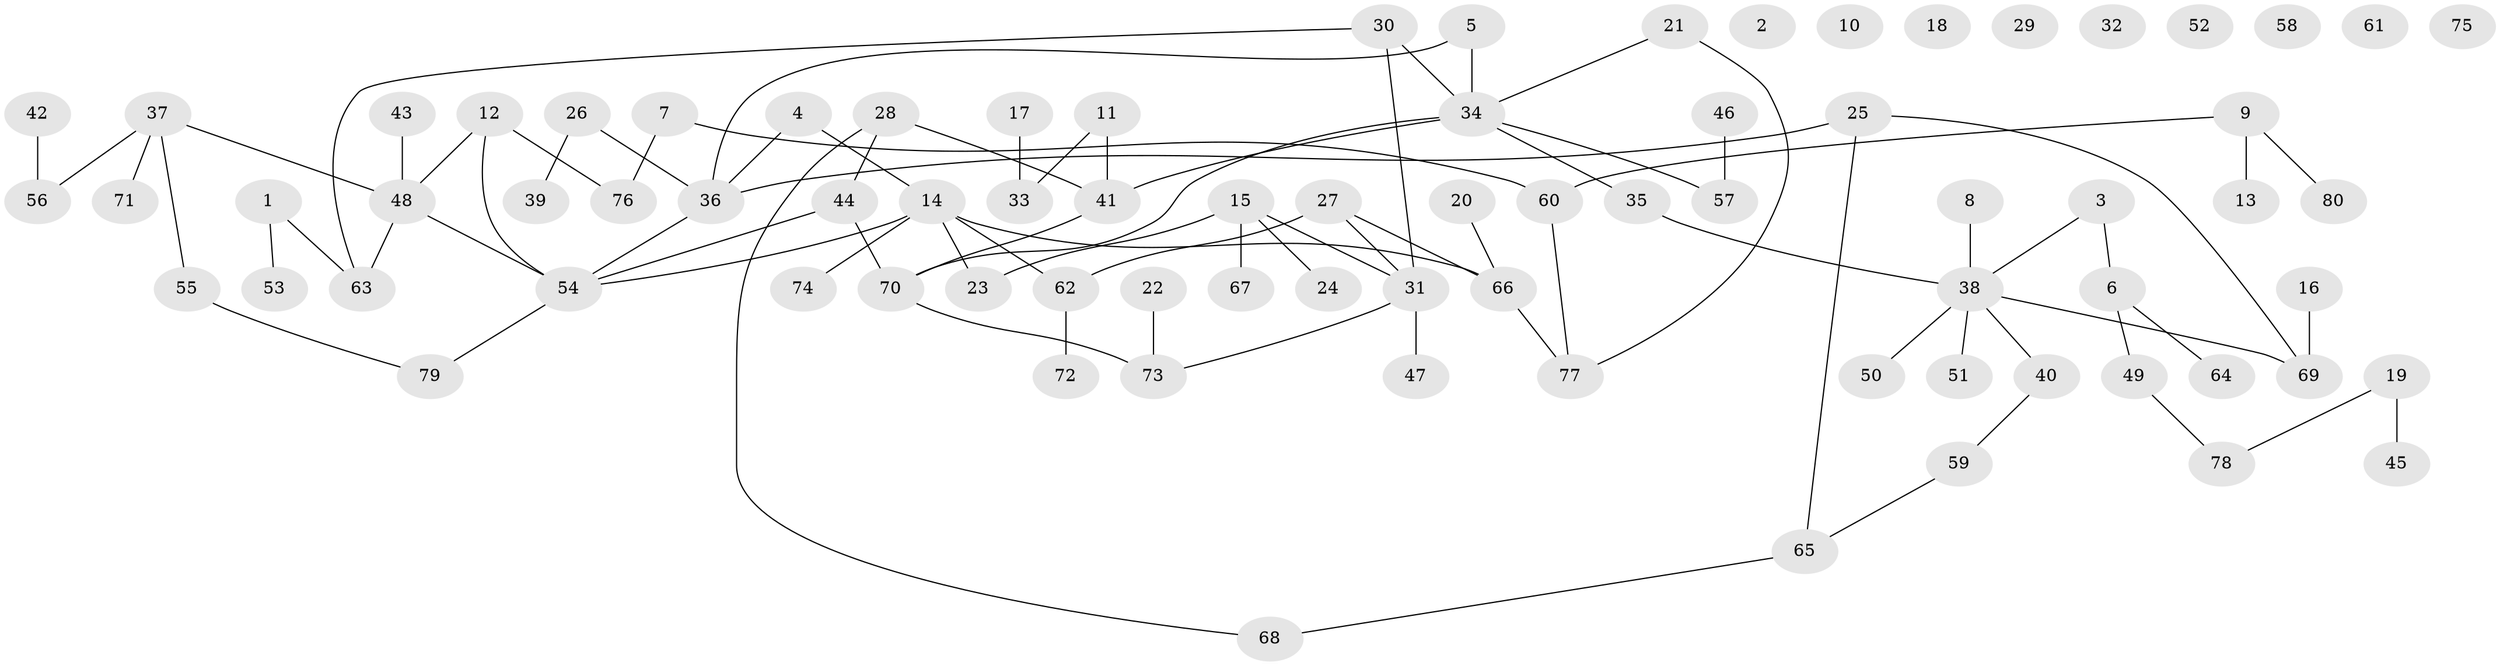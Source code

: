 // Generated by graph-tools (version 1.1) at 2025/25/03/09/25 03:25:21]
// undirected, 80 vertices, 86 edges
graph export_dot {
graph [start="1"]
  node [color=gray90,style=filled];
  1;
  2;
  3;
  4;
  5;
  6;
  7;
  8;
  9;
  10;
  11;
  12;
  13;
  14;
  15;
  16;
  17;
  18;
  19;
  20;
  21;
  22;
  23;
  24;
  25;
  26;
  27;
  28;
  29;
  30;
  31;
  32;
  33;
  34;
  35;
  36;
  37;
  38;
  39;
  40;
  41;
  42;
  43;
  44;
  45;
  46;
  47;
  48;
  49;
  50;
  51;
  52;
  53;
  54;
  55;
  56;
  57;
  58;
  59;
  60;
  61;
  62;
  63;
  64;
  65;
  66;
  67;
  68;
  69;
  70;
  71;
  72;
  73;
  74;
  75;
  76;
  77;
  78;
  79;
  80;
  1 -- 53;
  1 -- 63;
  3 -- 6;
  3 -- 38;
  4 -- 14;
  4 -- 36;
  5 -- 34;
  5 -- 36;
  6 -- 49;
  6 -- 64;
  7 -- 60;
  7 -- 76;
  8 -- 38;
  9 -- 13;
  9 -- 60;
  9 -- 80;
  11 -- 33;
  11 -- 41;
  12 -- 48;
  12 -- 54;
  12 -- 76;
  14 -- 23;
  14 -- 54;
  14 -- 62;
  14 -- 66;
  14 -- 74;
  15 -- 23;
  15 -- 24;
  15 -- 31;
  15 -- 67;
  16 -- 69;
  17 -- 33;
  19 -- 45;
  19 -- 78;
  20 -- 66;
  21 -- 34;
  21 -- 77;
  22 -- 73;
  25 -- 36;
  25 -- 65;
  25 -- 69;
  26 -- 36;
  26 -- 39;
  27 -- 31;
  27 -- 62;
  27 -- 66;
  28 -- 41;
  28 -- 44;
  28 -- 68;
  30 -- 31;
  30 -- 34;
  30 -- 63;
  31 -- 47;
  31 -- 73;
  34 -- 35;
  34 -- 41;
  34 -- 57;
  34 -- 70;
  35 -- 38;
  36 -- 54;
  37 -- 48;
  37 -- 55;
  37 -- 56;
  37 -- 71;
  38 -- 40;
  38 -- 50;
  38 -- 51;
  38 -- 69;
  40 -- 59;
  41 -- 70;
  42 -- 56;
  43 -- 48;
  44 -- 54;
  44 -- 70;
  46 -- 57;
  48 -- 54;
  48 -- 63;
  49 -- 78;
  54 -- 79;
  55 -- 79;
  59 -- 65;
  60 -- 77;
  62 -- 72;
  65 -- 68;
  66 -- 77;
  70 -- 73;
}
